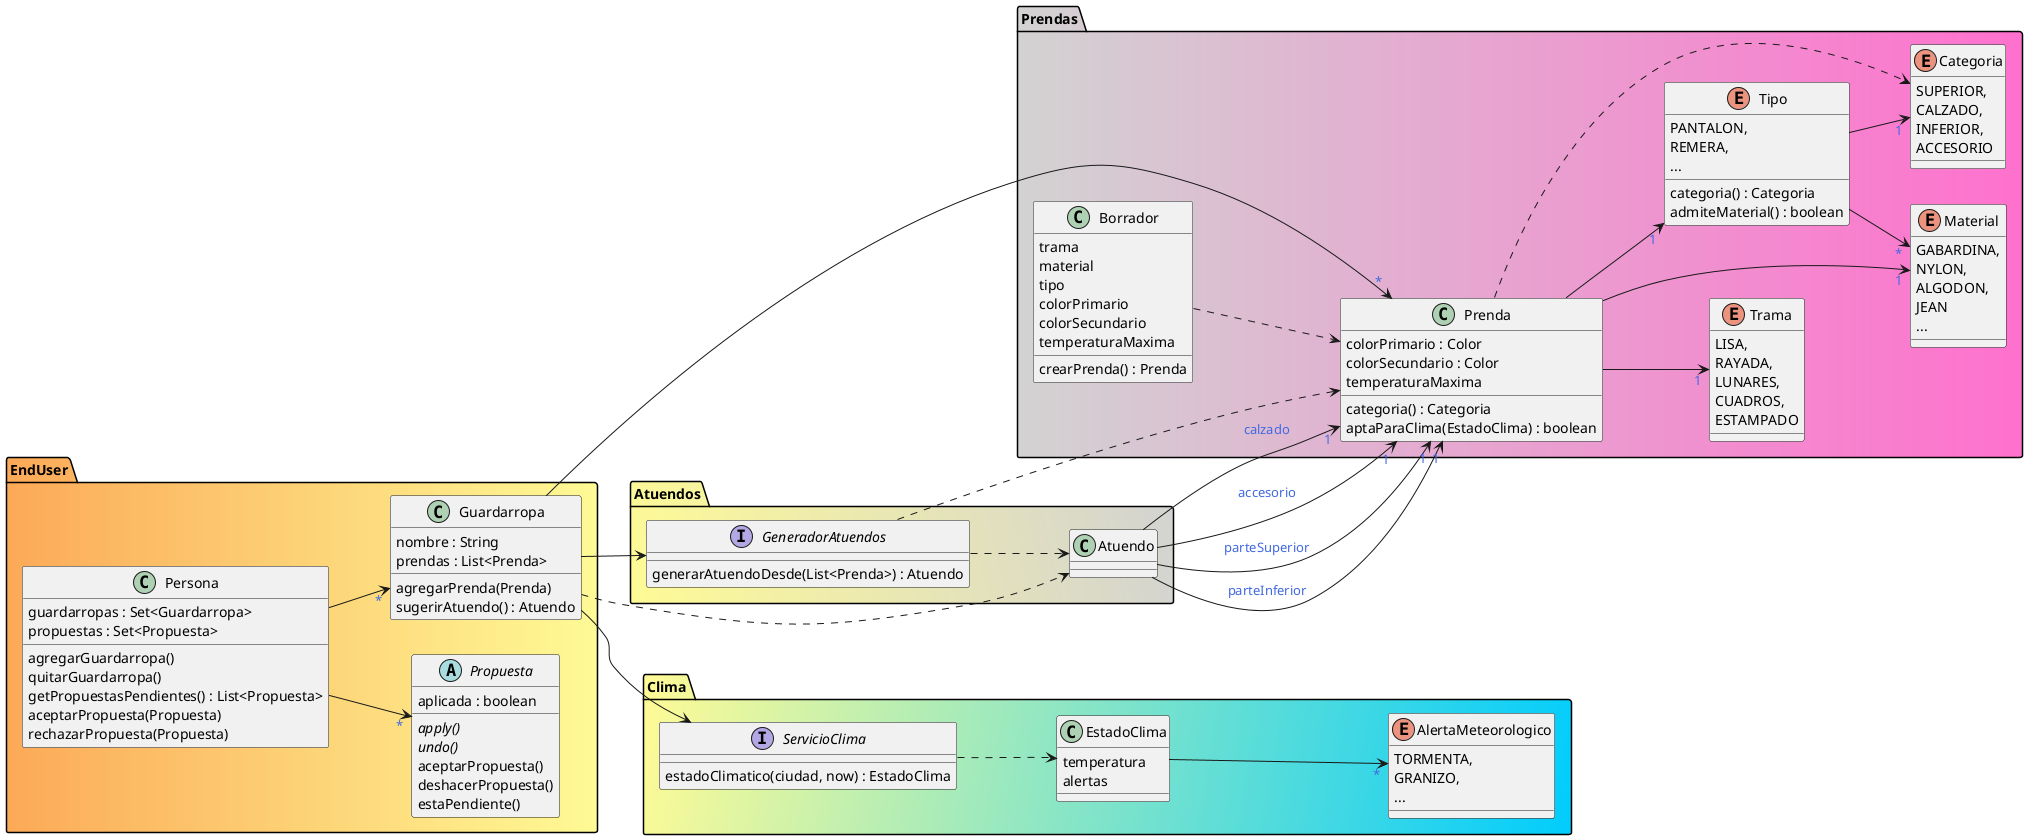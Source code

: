 @startuml
left to right direction
skinparam backgroundColor transparent
skinparam arrowFontColor royalblue

package "Prendas" #lightgray|FF71CE {
    enum Trama {
        LISA,
        RAYADA,
        LUNARES,
        CUADROS,
        ESTAMPADO
    }

    enum Material {
        GABARDINA,
        NYLON,
        ALGODON,
        JEAN
        ...
    }

    enum Tipo {
        PANTALON,
        REMERA,
        ...

        categoria() : Categoria
        admiteMaterial() : boolean
    }

    enum Categoria {
        SUPERIOR,
        CALZADO,
        INFERIOR,
        ACCESORIO
    }

    class Prenda {
        colorPrimario : Color
        colorSecundario : Color
        temperaturaMaxima
        categoria() : Categoria
        aptaParaClima(EstadoClima) : boolean
    }

    class Borrador {
        trama
        material
        tipo
        colorPrimario
        colorSecundario
        temperaturaMaxima

        crearPrenda() : Prenda
    }

    Prenda --> "1" Material
    Prenda --> "1" Trama
    Prenda --> "1" Tipo

    Prenda ..> Categoria

    Tipo --> "1" Categoria
    Tipo --> "*" Material

    Borrador ..> Prenda
}

package "Atuendos" #FFFB96\lightgray {
    interface GeneradorAtuendos {
        generarAtuendoDesde(List<Prenda>) : Atuendo
    }

    class Atuendo {
    }

    Atuendo --> "1" Prenda : parteSuperior
    Atuendo --> "1" Prenda : parteInferior
    Atuendo --> "1" Prenda : calzado
    Atuendo --> "1" Prenda : accesorio

    GeneradorAtuendos ..> Prenda
    GeneradorAtuendos ..> Atuendo
}

package "Clima" #FFFB96/01CDFE {
    enum AlertaMeteorologico {
        TORMENTA,
        GRANIZO,
        ...
    }

    class EstadoClima {
        temperatura
        alertas
    }

    interface ServicioClima {
        estadoClimatico(ciudad, now) : EstadoClima
    }

    EstadoClima --> "*" AlertaMeteorologico

    ServicioClima ..> EstadoClima
}

package "EndUser" #FCAA58|FFFB96 {
    class Persona {
        guardarropas : Set<Guardarropa>
        propuestas : Set<Propuesta>

        agregarGuardarropa()
        quitarGuardarropa()
        getPropuestasPendientes() : List<Propuesta>
        aceptarPropuesta(Propuesta)
        rechazarPropuesta(Propuesta)
    }

    ' Command pattern :)
    abstract class Propuesta {
        aplicada : boolean

        {abstract} apply()
        {abstract} undo()
        aceptarPropuesta()
        deshacerPropuesta()
        estaPendiente()
    }

    class Guardarropa {
        nombre : String
        prendas : List<Prenda>

        agregarPrenda(Prenda)
        sugerirAtuendo() : Atuendo
    }

    Guardarropa --> GeneradorAtuendos
    Guardarropa --> ServicioClima
    Guardarropa --> "*" Prenda
    Guardarropa ..> Atuendo

    Persona --> "*" Propuesta
    Persona --> "*" Guardarropa
}
@enduml
